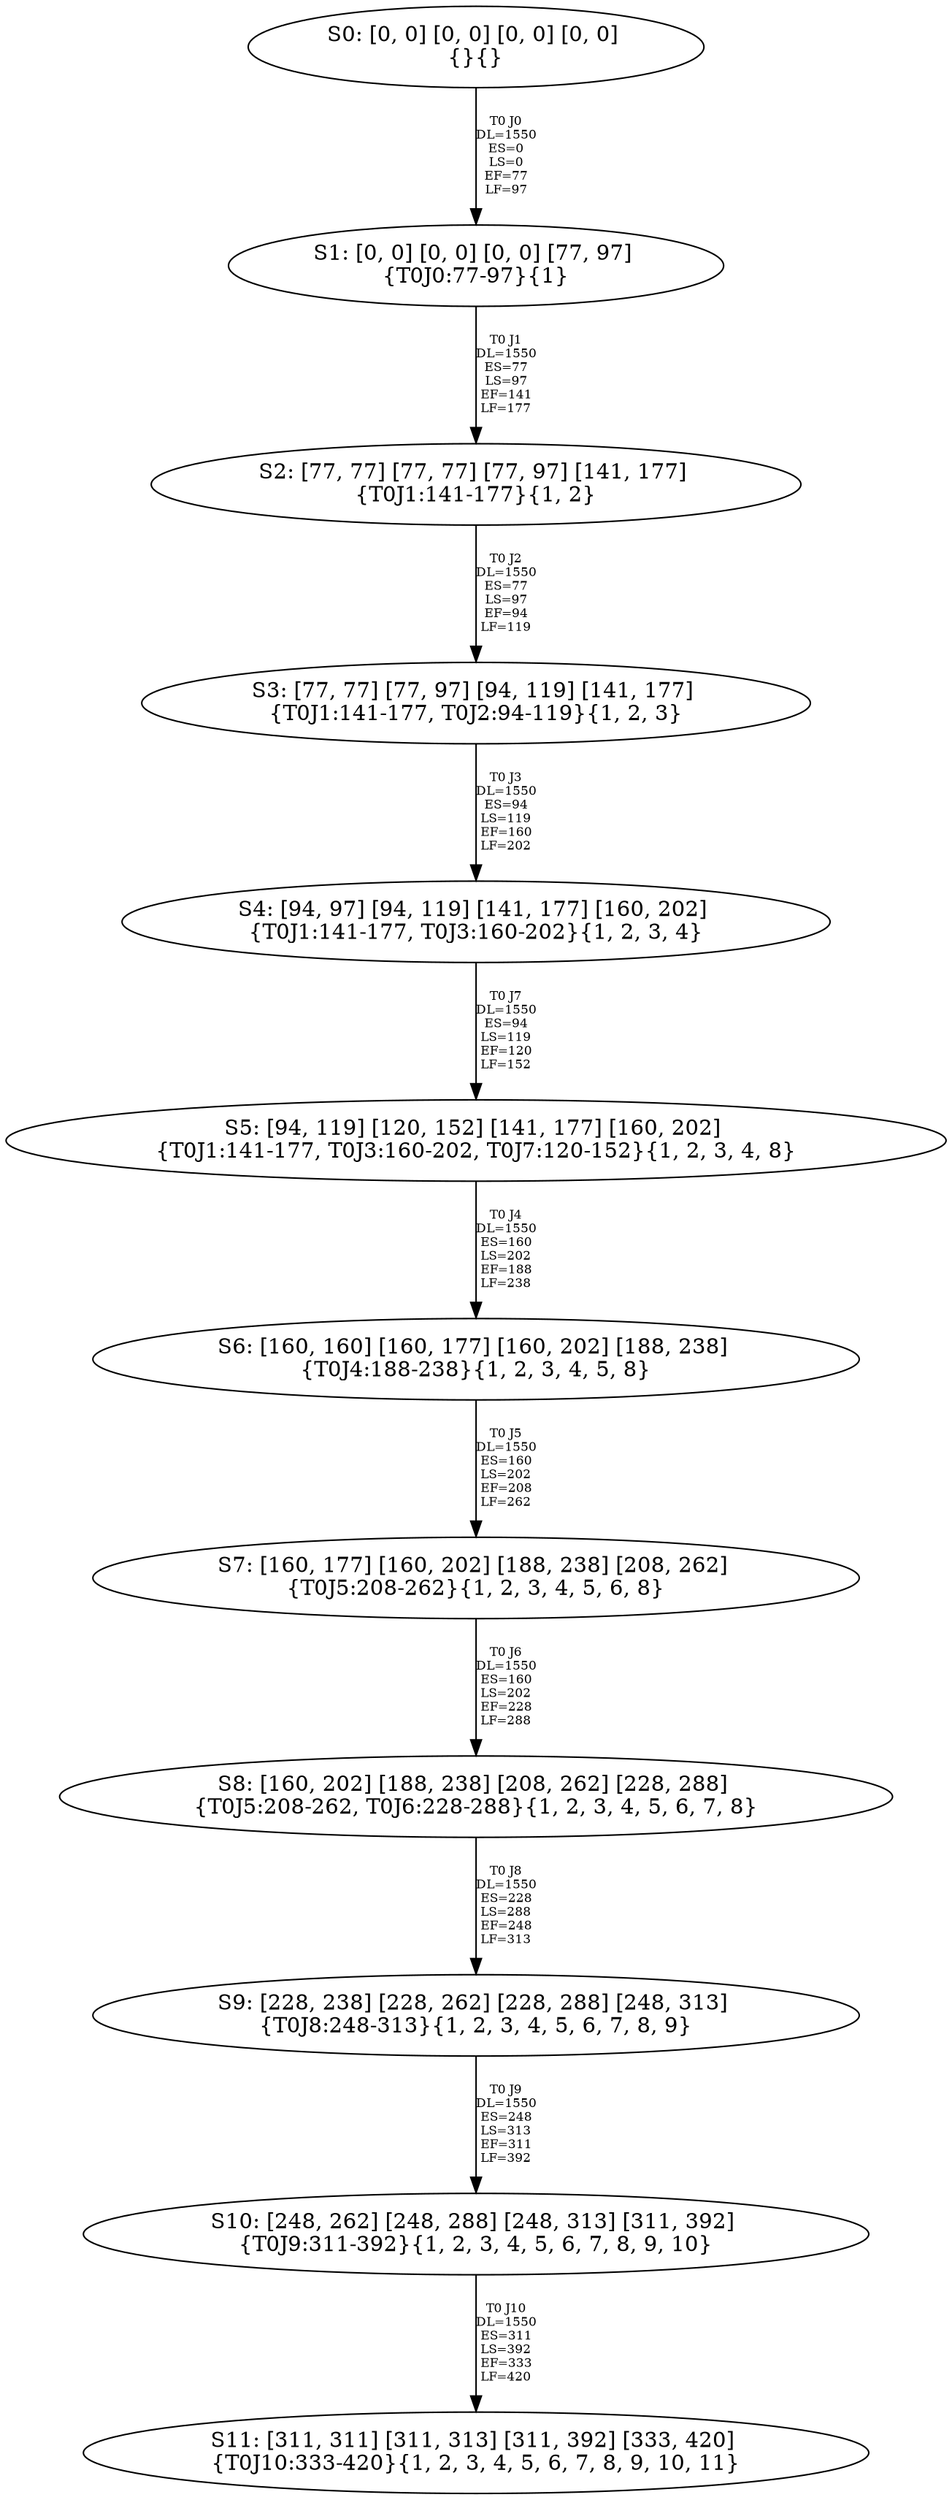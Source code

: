 digraph {
	S0[label="S0: [0, 0] [0, 0] [0, 0] [0, 0] \n{}{}"];
	S1[label="S1: [0, 0] [0, 0] [0, 0] [77, 97] \n{T0J0:77-97}{1}"];
	S2[label="S2: [77, 77] [77, 77] [77, 97] [141, 177] \n{T0J1:141-177}{1, 2}"];
	S3[label="S3: [77, 77] [77, 97] [94, 119] [141, 177] \n{T0J1:141-177, T0J2:94-119}{1, 2, 3}"];
	S4[label="S4: [94, 97] [94, 119] [141, 177] [160, 202] \n{T0J1:141-177, T0J3:160-202}{1, 2, 3, 4}"];
	S5[label="S5: [94, 119] [120, 152] [141, 177] [160, 202] \n{T0J1:141-177, T0J3:160-202, T0J7:120-152}{1, 2, 3, 4, 8}"];
	S6[label="S6: [160, 160] [160, 177] [160, 202] [188, 238] \n{T0J4:188-238}{1, 2, 3, 4, 5, 8}"];
	S7[label="S7: [160, 177] [160, 202] [188, 238] [208, 262] \n{T0J5:208-262}{1, 2, 3, 4, 5, 6, 8}"];
	S8[label="S8: [160, 202] [188, 238] [208, 262] [228, 288] \n{T0J5:208-262, T0J6:228-288}{1, 2, 3, 4, 5, 6, 7, 8}"];
	S9[label="S9: [228, 238] [228, 262] [228, 288] [248, 313] \n{T0J8:248-313}{1, 2, 3, 4, 5, 6, 7, 8, 9}"];
	S10[label="S10: [248, 262] [248, 288] [248, 313] [311, 392] \n{T0J9:311-392}{1, 2, 3, 4, 5, 6, 7, 8, 9, 10}"];
	S11[label="S11: [311, 311] [311, 313] [311, 392] [333, 420] \n{T0J10:333-420}{1, 2, 3, 4, 5, 6, 7, 8, 9, 10, 11}"];
	S0 -> S1[label="T0 J0\nDL=1550\nES=0\nLS=0\nEF=77\nLF=97",fontsize=8];
	S1 -> S2[label="T0 J1\nDL=1550\nES=77\nLS=97\nEF=141\nLF=177",fontsize=8];
	S2 -> S3[label="T0 J2\nDL=1550\nES=77\nLS=97\nEF=94\nLF=119",fontsize=8];
	S3 -> S4[label="T0 J3\nDL=1550\nES=94\nLS=119\nEF=160\nLF=202",fontsize=8];
	S4 -> S5[label="T0 J7\nDL=1550\nES=94\nLS=119\nEF=120\nLF=152",fontsize=8];
	S5 -> S6[label="T0 J4\nDL=1550\nES=160\nLS=202\nEF=188\nLF=238",fontsize=8];
	S6 -> S7[label="T0 J5\nDL=1550\nES=160\nLS=202\nEF=208\nLF=262",fontsize=8];
	S7 -> S8[label="T0 J6\nDL=1550\nES=160\nLS=202\nEF=228\nLF=288",fontsize=8];
	S8 -> S9[label="T0 J8\nDL=1550\nES=228\nLS=288\nEF=248\nLF=313",fontsize=8];
	S9 -> S10[label="T0 J9\nDL=1550\nES=248\nLS=313\nEF=311\nLF=392",fontsize=8];
	S10 -> S11[label="T0 J10\nDL=1550\nES=311\nLS=392\nEF=333\nLF=420",fontsize=8];
}
